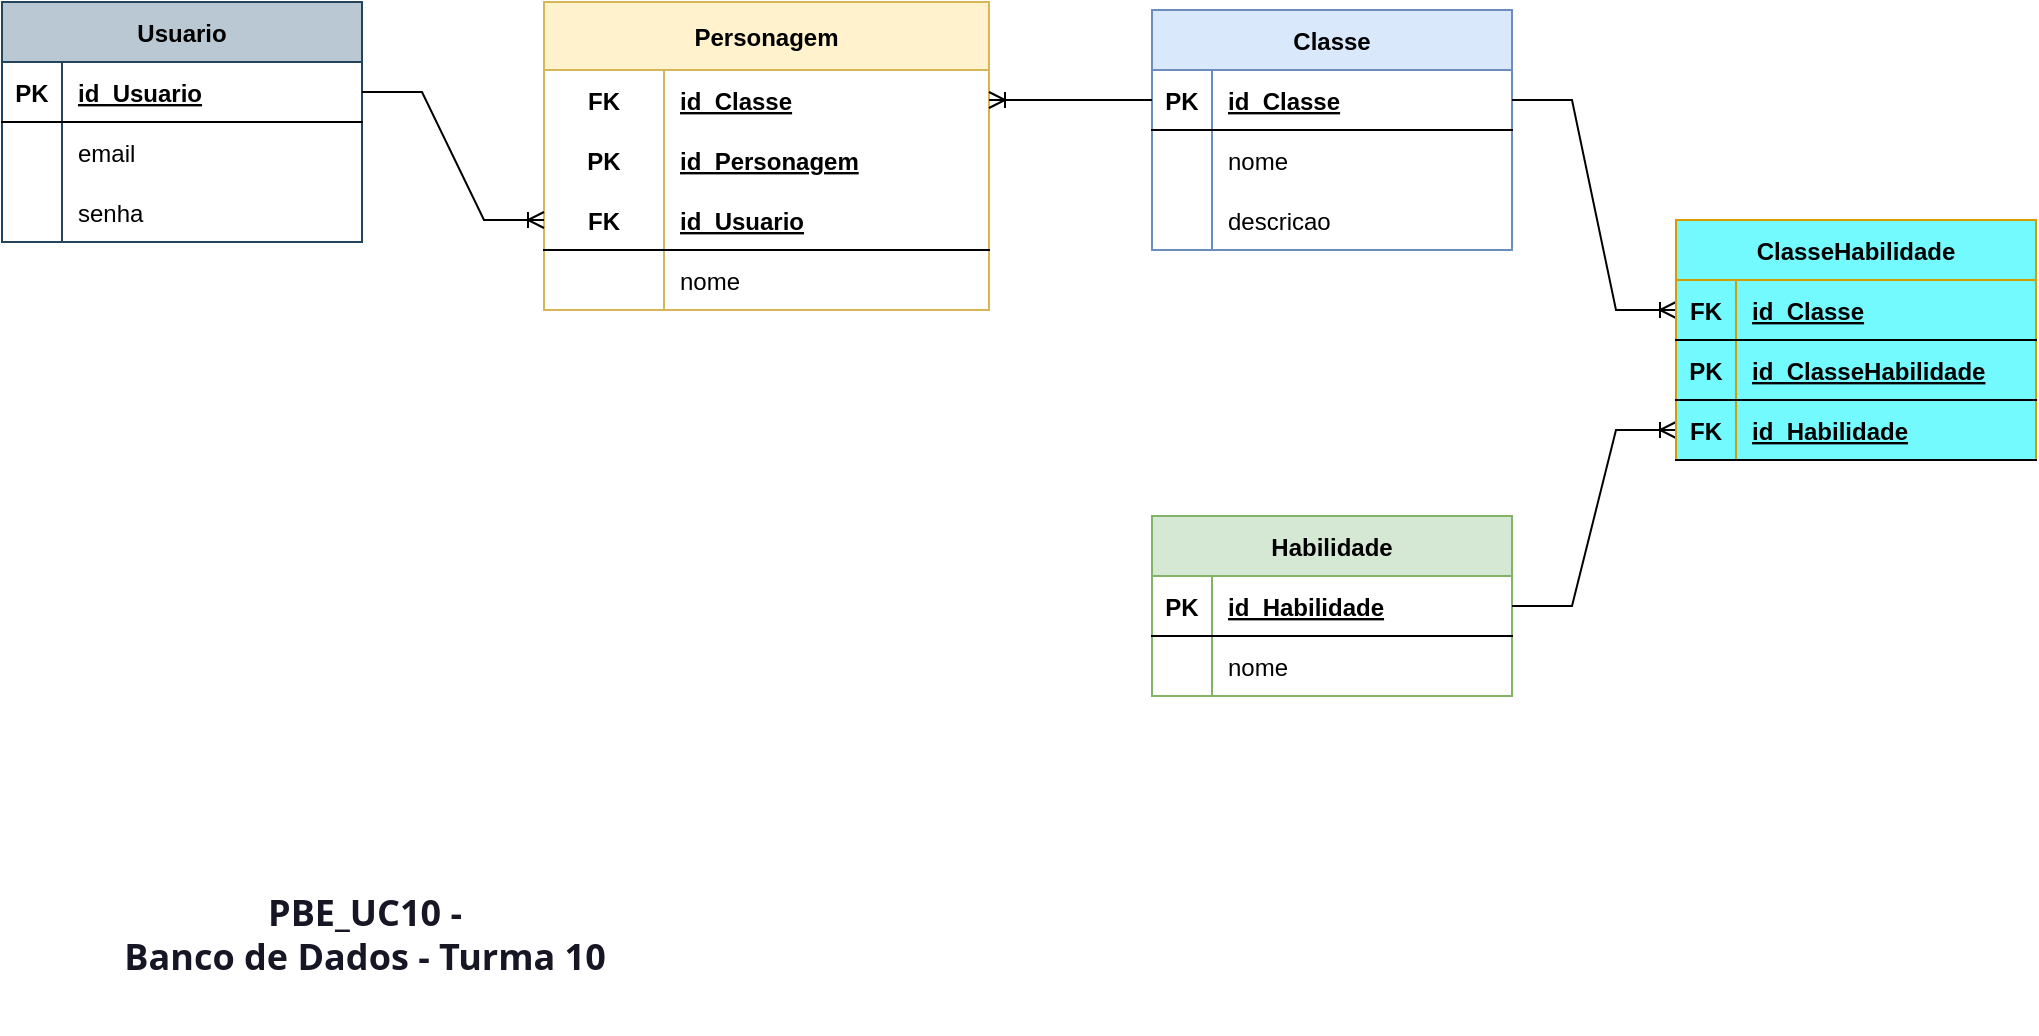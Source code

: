 <mxfile version="20.3.0" type="device"><diagram id="mL99GQ-fVfez8wTo7PVU" name="Page-1"><mxGraphModel dx="1298" dy="801" grid="0" gridSize="10" guides="1" tooltips="1" connect="1" arrows="1" fold="1" page="1" pageScale="1" pageWidth="1169" pageHeight="827" math="0" shadow="0"><root><mxCell id="0"/><mxCell id="1" parent="0"/><mxCell id="1oETG8QLc81Qo7C7khMK-1" value="Usuario" style="shape=table;startSize=30;container=1;collapsible=1;childLayout=tableLayout;fixedRows=1;rowLines=0;fontStyle=1;align=center;resizeLast=1;fontSize=12;fillColor=#bac8d3;strokeColor=#23445d;" vertex="1" parent="1"><mxGeometry x="76" y="208" width="180" height="120" as="geometry"/></mxCell><mxCell id="1oETG8QLc81Qo7C7khMK-2" value="" style="shape=tableRow;horizontal=0;startSize=0;swimlaneHead=0;swimlaneBody=0;fillColor=none;collapsible=0;dropTarget=0;points=[[0,0.5],[1,0.5]];portConstraint=eastwest;top=0;left=0;right=0;bottom=1;fontSize=12;" vertex="1" parent="1oETG8QLc81Qo7C7khMK-1"><mxGeometry y="30" width="180" height="30" as="geometry"/></mxCell><mxCell id="1oETG8QLc81Qo7C7khMK-3" value="PK" style="shape=partialRectangle;connectable=0;fillColor=none;top=0;left=0;bottom=0;right=0;fontStyle=1;overflow=hidden;fontSize=12;" vertex="1" parent="1oETG8QLc81Qo7C7khMK-2"><mxGeometry width="30" height="30" as="geometry"><mxRectangle width="30" height="30" as="alternateBounds"/></mxGeometry></mxCell><mxCell id="1oETG8QLc81Qo7C7khMK-4" value="id_Usuario" style="shape=partialRectangle;connectable=0;fillColor=none;top=0;left=0;bottom=0;right=0;align=left;spacingLeft=6;fontStyle=5;overflow=hidden;fontSize=12;" vertex="1" parent="1oETG8QLc81Qo7C7khMK-2"><mxGeometry x="30" width="150" height="30" as="geometry"><mxRectangle width="150" height="30" as="alternateBounds"/></mxGeometry></mxCell><mxCell id="1oETG8QLc81Qo7C7khMK-5" value="" style="shape=tableRow;horizontal=0;startSize=0;swimlaneHead=0;swimlaneBody=0;fillColor=none;collapsible=0;dropTarget=0;points=[[0,0.5],[1,0.5]];portConstraint=eastwest;top=0;left=0;right=0;bottom=0;fontSize=12;" vertex="1" parent="1oETG8QLc81Qo7C7khMK-1"><mxGeometry y="60" width="180" height="30" as="geometry"/></mxCell><mxCell id="1oETG8QLc81Qo7C7khMK-6" value="" style="shape=partialRectangle;connectable=0;fillColor=none;top=0;left=0;bottom=0;right=0;editable=1;overflow=hidden;fontSize=12;" vertex="1" parent="1oETG8QLc81Qo7C7khMK-5"><mxGeometry width="30" height="30" as="geometry"><mxRectangle width="30" height="30" as="alternateBounds"/></mxGeometry></mxCell><mxCell id="1oETG8QLc81Qo7C7khMK-7" value="email" style="shape=partialRectangle;connectable=0;fillColor=none;top=0;left=0;bottom=0;right=0;align=left;spacingLeft=6;overflow=hidden;fontSize=12;" vertex="1" parent="1oETG8QLc81Qo7C7khMK-5"><mxGeometry x="30" width="150" height="30" as="geometry"><mxRectangle width="150" height="30" as="alternateBounds"/></mxGeometry></mxCell><mxCell id="1oETG8QLc81Qo7C7khMK-8" value="" style="shape=tableRow;horizontal=0;startSize=0;swimlaneHead=0;swimlaneBody=0;fillColor=none;collapsible=0;dropTarget=0;points=[[0,0.5],[1,0.5]];portConstraint=eastwest;top=0;left=0;right=0;bottom=0;fontSize=12;" vertex="1" parent="1oETG8QLc81Qo7C7khMK-1"><mxGeometry y="90" width="180" height="30" as="geometry"/></mxCell><mxCell id="1oETG8QLc81Qo7C7khMK-9" value="" style="shape=partialRectangle;connectable=0;fillColor=none;top=0;left=0;bottom=0;right=0;editable=1;overflow=hidden;fontSize=12;" vertex="1" parent="1oETG8QLc81Qo7C7khMK-8"><mxGeometry width="30" height="30" as="geometry"><mxRectangle width="30" height="30" as="alternateBounds"/></mxGeometry></mxCell><mxCell id="1oETG8QLc81Qo7C7khMK-10" value="senha" style="shape=partialRectangle;connectable=0;fillColor=none;top=0;left=0;bottom=0;right=0;align=left;spacingLeft=6;overflow=hidden;fontSize=12;" vertex="1" parent="1oETG8QLc81Qo7C7khMK-8"><mxGeometry x="30" width="150" height="30" as="geometry"><mxRectangle width="150" height="30" as="alternateBounds"/></mxGeometry></mxCell><mxCell id="1oETG8QLc81Qo7C7khMK-11" value="Classe" style="shape=table;startSize=30;container=1;collapsible=1;childLayout=tableLayout;fixedRows=1;rowLines=0;fontStyle=1;align=center;resizeLast=1;fontSize=12;fillColor=#dae8fc;strokeColor=#6c8ebf;" vertex="1" parent="1"><mxGeometry x="651" y="212" width="180" height="120" as="geometry"/></mxCell><mxCell id="1oETG8QLc81Qo7C7khMK-12" value="" style="shape=tableRow;horizontal=0;startSize=0;swimlaneHead=0;swimlaneBody=0;fillColor=none;collapsible=0;dropTarget=0;points=[[0,0.5],[1,0.5]];portConstraint=eastwest;top=0;left=0;right=0;bottom=1;fontSize=12;" vertex="1" parent="1oETG8QLc81Qo7C7khMK-11"><mxGeometry y="30" width="180" height="30" as="geometry"/></mxCell><mxCell id="1oETG8QLc81Qo7C7khMK-13" value="PK" style="shape=partialRectangle;connectable=0;fillColor=none;top=0;left=0;bottom=0;right=0;fontStyle=1;overflow=hidden;fontSize=12;" vertex="1" parent="1oETG8QLc81Qo7C7khMK-12"><mxGeometry width="30" height="30" as="geometry"><mxRectangle width="30" height="30" as="alternateBounds"/></mxGeometry></mxCell><mxCell id="1oETG8QLc81Qo7C7khMK-14" value="id_Classe" style="shape=partialRectangle;connectable=0;fillColor=none;top=0;left=0;bottom=0;right=0;align=left;spacingLeft=6;fontStyle=5;overflow=hidden;fontSize=12;" vertex="1" parent="1oETG8QLc81Qo7C7khMK-12"><mxGeometry x="30" width="150" height="30" as="geometry"><mxRectangle width="150" height="30" as="alternateBounds"/></mxGeometry></mxCell><mxCell id="1oETG8QLc81Qo7C7khMK-15" value="" style="shape=tableRow;horizontal=0;startSize=0;swimlaneHead=0;swimlaneBody=0;fillColor=none;collapsible=0;dropTarget=0;points=[[0,0.5],[1,0.5]];portConstraint=eastwest;top=0;left=0;right=0;bottom=0;fontSize=12;" vertex="1" parent="1oETG8QLc81Qo7C7khMK-11"><mxGeometry y="60" width="180" height="30" as="geometry"/></mxCell><mxCell id="1oETG8QLc81Qo7C7khMK-16" value="" style="shape=partialRectangle;connectable=0;fillColor=none;top=0;left=0;bottom=0;right=0;editable=1;overflow=hidden;fontSize=12;" vertex="1" parent="1oETG8QLc81Qo7C7khMK-15"><mxGeometry width="30" height="30" as="geometry"><mxRectangle width="30" height="30" as="alternateBounds"/></mxGeometry></mxCell><mxCell id="1oETG8QLc81Qo7C7khMK-17" value="nome    " style="shape=partialRectangle;connectable=0;fillColor=none;top=0;left=0;bottom=0;right=0;align=left;spacingLeft=6;overflow=hidden;fontSize=12;" vertex="1" parent="1oETG8QLc81Qo7C7khMK-15"><mxGeometry x="30" width="150" height="30" as="geometry"><mxRectangle width="150" height="30" as="alternateBounds"/></mxGeometry></mxCell><mxCell id="1oETG8QLc81Qo7C7khMK-18" value="" style="shape=tableRow;horizontal=0;startSize=0;swimlaneHead=0;swimlaneBody=0;fillColor=none;collapsible=0;dropTarget=0;points=[[0,0.5],[1,0.5]];portConstraint=eastwest;top=0;left=0;right=0;bottom=0;fontSize=12;" vertex="1" parent="1oETG8QLc81Qo7C7khMK-11"><mxGeometry y="90" width="180" height="30" as="geometry"/></mxCell><mxCell id="1oETG8QLc81Qo7C7khMK-19" value="" style="shape=partialRectangle;connectable=0;fillColor=none;top=0;left=0;bottom=0;right=0;editable=1;overflow=hidden;fontSize=12;" vertex="1" parent="1oETG8QLc81Qo7C7khMK-18"><mxGeometry width="30" height="30" as="geometry"><mxRectangle width="30" height="30" as="alternateBounds"/></mxGeometry></mxCell><mxCell id="1oETG8QLc81Qo7C7khMK-20" value="descricao" style="shape=partialRectangle;connectable=0;fillColor=none;top=0;left=0;bottom=0;right=0;align=left;spacingLeft=6;overflow=hidden;fontSize=12;" vertex="1" parent="1oETG8QLc81Qo7C7khMK-18"><mxGeometry x="30" width="150" height="30" as="geometry"><mxRectangle width="150" height="30" as="alternateBounds"/></mxGeometry></mxCell><mxCell id="1oETG8QLc81Qo7C7khMK-21" value="Personagem" style="shape=table;startSize=34;container=1;collapsible=1;childLayout=tableLayout;fixedRows=1;rowLines=0;fontStyle=1;align=center;resizeLast=1;fontSize=12;fillColor=#fff2cc;strokeColor=#d6b656;" vertex="1" parent="1"><mxGeometry x="347" y="208" width="222.5" height="154" as="geometry"/></mxCell><mxCell id="1oETG8QLc81Qo7C7khMK-22" style="shape=tableRow;horizontal=0;startSize=0;swimlaneHead=0;swimlaneBody=0;fillColor=none;collapsible=0;dropTarget=0;points=[[0,0.5],[1,0.5]];portConstraint=eastwest;top=0;left=0;right=0;bottom=0;fontSize=12;" vertex="1" parent="1oETG8QLc81Qo7C7khMK-21"><mxGeometry y="34" width="222.5" height="30" as="geometry"/></mxCell><mxCell id="1oETG8QLc81Qo7C7khMK-23" value="FK" style="shape=partialRectangle;connectable=0;fillColor=none;top=0;left=0;bottom=0;right=0;fontStyle=1;overflow=hidden;fontSize=12;" vertex="1" parent="1oETG8QLc81Qo7C7khMK-22"><mxGeometry width="60" height="30" as="geometry"><mxRectangle width="60" height="30" as="alternateBounds"/></mxGeometry></mxCell><mxCell id="1oETG8QLc81Qo7C7khMK-24" value="id_Classe" style="shape=partialRectangle;connectable=0;fillColor=none;top=0;left=0;bottom=0;right=0;align=left;spacingLeft=6;fontStyle=5;overflow=hidden;fontSize=12;" vertex="1" parent="1oETG8QLc81Qo7C7khMK-22"><mxGeometry x="60" width="162.5" height="30" as="geometry"><mxRectangle width="162.5" height="30" as="alternateBounds"/></mxGeometry></mxCell><mxCell id="1oETG8QLc81Qo7C7khMK-25" value="" style="shape=tableRow;horizontal=0;startSize=0;swimlaneHead=0;swimlaneBody=0;fillColor=none;collapsible=0;dropTarget=0;points=[[0,0.5],[1,0.5]];portConstraint=eastwest;top=0;left=0;right=0;bottom=0;fontSize=12;" vertex="1" parent="1oETG8QLc81Qo7C7khMK-21"><mxGeometry y="64" width="222.5" height="30" as="geometry"/></mxCell><mxCell id="1oETG8QLc81Qo7C7khMK-26" value="PK" style="shape=partialRectangle;connectable=0;fillColor=none;top=0;left=0;bottom=0;right=0;fontStyle=1;overflow=hidden;fontSize=12;" vertex="1" parent="1oETG8QLc81Qo7C7khMK-25"><mxGeometry width="60" height="30" as="geometry"><mxRectangle width="60" height="30" as="alternateBounds"/></mxGeometry></mxCell><mxCell id="1oETG8QLc81Qo7C7khMK-27" value="id_Personagem" style="shape=partialRectangle;connectable=0;fillColor=none;top=0;left=0;bottom=0;right=0;align=left;spacingLeft=6;fontStyle=5;overflow=hidden;fontSize=12;" vertex="1" parent="1oETG8QLc81Qo7C7khMK-25"><mxGeometry x="60" width="162.5" height="30" as="geometry"><mxRectangle width="162.5" height="30" as="alternateBounds"/></mxGeometry></mxCell><mxCell id="1oETG8QLc81Qo7C7khMK-28" value="" style="shape=tableRow;horizontal=0;startSize=0;swimlaneHead=0;swimlaneBody=0;fillColor=none;collapsible=0;dropTarget=0;points=[[0,0.5],[1,0.5]];portConstraint=eastwest;top=0;left=0;right=0;bottom=1;fontSize=12;" vertex="1" parent="1oETG8QLc81Qo7C7khMK-21"><mxGeometry y="94" width="222.5" height="30" as="geometry"/></mxCell><mxCell id="1oETG8QLc81Qo7C7khMK-29" value="FK" style="shape=partialRectangle;connectable=0;fillColor=none;top=0;left=0;bottom=0;right=0;fontStyle=1;overflow=hidden;fontSize=12;" vertex="1" parent="1oETG8QLc81Qo7C7khMK-28"><mxGeometry width="60" height="30" as="geometry"><mxRectangle width="60" height="30" as="alternateBounds"/></mxGeometry></mxCell><mxCell id="1oETG8QLc81Qo7C7khMK-30" value="id_Usuario" style="shape=partialRectangle;connectable=0;fillColor=none;top=0;left=0;bottom=0;right=0;align=left;spacingLeft=6;fontStyle=5;overflow=hidden;fontSize=12;" vertex="1" parent="1oETG8QLc81Qo7C7khMK-28"><mxGeometry x="60" width="162.5" height="30" as="geometry"><mxRectangle width="162.5" height="30" as="alternateBounds"/></mxGeometry></mxCell><mxCell id="1oETG8QLc81Qo7C7khMK-31" value="" style="shape=tableRow;horizontal=0;startSize=0;swimlaneHead=0;swimlaneBody=0;fillColor=none;collapsible=0;dropTarget=0;points=[[0,0.5],[1,0.5]];portConstraint=eastwest;top=0;left=0;right=0;bottom=0;fontSize=12;" vertex="1" parent="1oETG8QLc81Qo7C7khMK-21"><mxGeometry y="124" width="222.5" height="30" as="geometry"/></mxCell><mxCell id="1oETG8QLc81Qo7C7khMK-32" value="" style="shape=partialRectangle;connectable=0;fillColor=none;top=0;left=0;bottom=0;right=0;editable=1;overflow=hidden;fontSize=12;" vertex="1" parent="1oETG8QLc81Qo7C7khMK-31"><mxGeometry width="60" height="30" as="geometry"><mxRectangle width="60" height="30" as="alternateBounds"/></mxGeometry></mxCell><mxCell id="1oETG8QLc81Qo7C7khMK-33" value="nome" style="shape=partialRectangle;connectable=0;fillColor=none;top=0;left=0;bottom=0;right=0;align=left;spacingLeft=6;overflow=hidden;fontSize=12;" vertex="1" parent="1oETG8QLc81Qo7C7khMK-31"><mxGeometry x="60" width="162.5" height="30" as="geometry"><mxRectangle width="162.5" height="30" as="alternateBounds"/></mxGeometry></mxCell><mxCell id="1oETG8QLc81Qo7C7khMK-34" value="" style="edgeStyle=entityRelationEdgeStyle;fontSize=12;html=1;endArrow=ERoneToMany;rounded=0;entryX=1;entryY=0.5;entryDx=0;entryDy=0;exitX=0;exitY=0.5;exitDx=0;exitDy=0;" edge="1" parent="1" source="1oETG8QLc81Qo7C7khMK-12" target="1oETG8QLc81Qo7C7khMK-22"><mxGeometry width="100" height="100" relative="1" as="geometry"><mxPoint x="590" y="258" as="sourcePoint"/><mxPoint x="579" y="310" as="targetPoint"/></mxGeometry></mxCell><mxCell id="1oETG8QLc81Qo7C7khMK-35" value="" style="edgeStyle=entityRelationEdgeStyle;fontSize=12;html=1;endArrow=ERoneToMany;rounded=0;exitX=1;exitY=0.5;exitDx=0;exitDy=0;entryX=0;entryY=0.5;entryDx=0;entryDy=0;" edge="1" parent="1" source="1oETG8QLc81Qo7C7khMK-2" target="1oETG8QLc81Qo7C7khMK-28"><mxGeometry width="100" height="100" relative="1" as="geometry"><mxPoint x="470" y="337" as="sourcePoint"/><mxPoint x="570" y="237" as="targetPoint"/></mxGeometry></mxCell><mxCell id="1oETG8QLc81Qo7C7khMK-36" value="" style="shape=partialRectangle;connectable=0;fillColor=none;top=0;left=0;bottom=0;right=0;fontStyle=1;overflow=hidden;fontSize=12;" vertex="1" parent="1"><mxGeometry x="950" y="362" width="30" height="30" as="geometry"><mxRectangle width="30" height="30" as="alternateBounds"/></mxGeometry></mxCell><mxCell id="1oETG8QLc81Qo7C7khMK-37" value="" style="shape=partialRectangle;connectable=0;fillColor=none;top=0;left=0;bottom=0;right=0;fontStyle=1;overflow=hidden;fontSize=12;" vertex="1" parent="1"><mxGeometry x="913" y="371" width="30" height="30" as="geometry"><mxRectangle width="30" height="30" as="alternateBounds"/></mxGeometry></mxCell><mxCell id="1oETG8QLc81Qo7C7khMK-38" value="" style="shape=partialRectangle;connectable=0;fillColor=none;top=0;left=0;bottom=0;right=0;fontStyle=1;overflow=hidden;fontSize=12;" vertex="1" parent="1"><mxGeometry x="913" y="401" width="30" height="30" as="geometry"><mxRectangle width="30" height="30" as="alternateBounds"/></mxGeometry></mxCell><mxCell id="1oETG8QLc81Qo7C7khMK-39" value="" style="edgeStyle=entityRelationEdgeStyle;fontSize=12;html=1;endArrow=ERoneToMany;rounded=0;exitX=1;exitY=0.5;exitDx=0;exitDy=0;entryX=0;entryY=0.5;entryDx=0;entryDy=0;" edge="1" parent="1" source="1oETG8QLc81Qo7C7khMK-12" target="1oETG8QLc81Qo7C7khMK-49"><mxGeometry width="100" height="100" relative="1" as="geometry"><mxPoint x="953.5" y="304" as="sourcePoint"/><mxPoint x="913" y="356" as="targetPoint"/></mxGeometry></mxCell><mxCell id="1oETG8QLc81Qo7C7khMK-40" value="Habilidade" style="shape=table;startSize=30;container=1;collapsible=1;childLayout=tableLayout;fixedRows=1;rowLines=0;fontStyle=1;align=center;resizeLast=1;fontSize=12;fillColor=#d5e8d4;strokeColor=#82b366;" vertex="1" parent="1"><mxGeometry x="651" y="465" width="180" height="90" as="geometry"/></mxCell><mxCell id="1oETG8QLc81Qo7C7khMK-41" value="" style="shape=tableRow;horizontal=0;startSize=0;swimlaneHead=0;swimlaneBody=0;fillColor=none;collapsible=0;dropTarget=0;points=[[0,0.5],[1,0.5]];portConstraint=eastwest;top=0;left=0;right=0;bottom=1;fontSize=12;" vertex="1" parent="1oETG8QLc81Qo7C7khMK-40"><mxGeometry y="30" width="180" height="30" as="geometry"/></mxCell><mxCell id="1oETG8QLc81Qo7C7khMK-42" value="PK" style="shape=partialRectangle;connectable=0;fillColor=none;top=0;left=0;bottom=0;right=0;fontStyle=1;overflow=hidden;fontSize=12;" vertex="1" parent="1oETG8QLc81Qo7C7khMK-41"><mxGeometry width="30" height="30" as="geometry"><mxRectangle width="30" height="30" as="alternateBounds"/></mxGeometry></mxCell><mxCell id="1oETG8QLc81Qo7C7khMK-43" value="id_Habilidade" style="shape=partialRectangle;connectable=0;fillColor=none;top=0;left=0;bottom=0;right=0;align=left;spacingLeft=6;fontStyle=5;overflow=hidden;fontSize=12;" vertex="1" parent="1oETG8QLc81Qo7C7khMK-41"><mxGeometry x="30" width="150" height="30" as="geometry"><mxRectangle width="150" height="30" as="alternateBounds"/></mxGeometry></mxCell><mxCell id="1oETG8QLc81Qo7C7khMK-44" value="" style="shape=tableRow;horizontal=0;startSize=0;swimlaneHead=0;swimlaneBody=0;fillColor=none;collapsible=0;dropTarget=0;points=[[0,0.5],[1,0.5]];portConstraint=eastwest;top=0;left=0;right=0;bottom=0;fontSize=12;" vertex="1" parent="1oETG8QLc81Qo7C7khMK-40"><mxGeometry y="60" width="180" height="30" as="geometry"/></mxCell><mxCell id="1oETG8QLc81Qo7C7khMK-45" value="" style="shape=partialRectangle;connectable=0;fillColor=none;top=0;left=0;bottom=0;right=0;editable=1;overflow=hidden;fontSize=12;" vertex="1" parent="1oETG8QLc81Qo7C7khMK-44"><mxGeometry width="30" height="30" as="geometry"><mxRectangle width="30" height="30" as="alternateBounds"/></mxGeometry></mxCell><mxCell id="1oETG8QLc81Qo7C7khMK-46" value="nome    " style="shape=partialRectangle;connectable=0;fillColor=none;top=0;left=0;bottom=0;right=0;align=left;spacingLeft=6;overflow=hidden;fontSize=12;" vertex="1" parent="1oETG8QLc81Qo7C7khMK-44"><mxGeometry x="30" width="150" height="30" as="geometry"><mxRectangle width="150" height="30" as="alternateBounds"/></mxGeometry></mxCell><mxCell id="1oETG8QLc81Qo7C7khMK-47" value="" style="edgeStyle=entityRelationEdgeStyle;fontSize=12;html=1;endArrow=ERoneToMany;rounded=0;entryX=0;entryY=0.5;entryDx=0;entryDy=0;exitX=1;exitY=0.5;exitDx=0;exitDy=0;" edge="1" parent="1" source="1oETG8QLc81Qo7C7khMK-40" target="1oETG8QLc81Qo7C7khMK-55"><mxGeometry width="100" height="100" relative="1" as="geometry"><mxPoint x="1133" y="416" as="sourcePoint"/><mxPoint x="913" y="416" as="targetPoint"/></mxGeometry></mxCell><mxCell id="1oETG8QLc81Qo7C7khMK-48" value="ClasseHabilidade" style="shape=table;startSize=30;container=1;collapsible=1;childLayout=tableLayout;fixedRows=1;rowLines=0;fontStyle=1;align=center;resizeLast=1;fontSize=12;shadow=0;fillColor=#73FAFF;strokeColor=#d79b00;rounded=0;swimlaneFillColor=#73FAFF;" vertex="1" parent="1"><mxGeometry x="913" y="317" width="180" height="120" as="geometry"/></mxCell><mxCell id="1oETG8QLc81Qo7C7khMK-49" value="" style="shape=tableRow;horizontal=0;startSize=0;swimlaneHead=0;swimlaneBody=0;fillColor=none;collapsible=0;dropTarget=0;points=[[0,0.5],[1,0.5]];portConstraint=eastwest;top=0;left=0;right=0;bottom=1;fontSize=12;" vertex="1" parent="1oETG8QLc81Qo7C7khMK-48"><mxGeometry y="30" width="180" height="30" as="geometry"/></mxCell><mxCell id="1oETG8QLc81Qo7C7khMK-50" value="FK" style="shape=partialRectangle;connectable=0;fillColor=none;top=0;left=0;bottom=0;right=0;fontStyle=1;overflow=hidden;fontSize=12;" vertex="1" parent="1oETG8QLc81Qo7C7khMK-49"><mxGeometry width="30" height="30" as="geometry"><mxRectangle width="30" height="30" as="alternateBounds"/></mxGeometry></mxCell><mxCell id="1oETG8QLc81Qo7C7khMK-51" value="id_Classe" style="shape=partialRectangle;connectable=0;fillColor=none;top=0;left=0;bottom=0;right=0;align=left;spacingLeft=6;fontStyle=5;overflow=hidden;fontSize=12;" vertex="1" parent="1oETG8QLc81Qo7C7khMK-49"><mxGeometry x="30" width="150" height="30" as="geometry"><mxRectangle width="150" height="30" as="alternateBounds"/></mxGeometry></mxCell><mxCell id="1oETG8QLc81Qo7C7khMK-52" value="" style="shape=tableRow;horizontal=0;startSize=0;swimlaneHead=0;swimlaneBody=0;fillColor=none;collapsible=0;dropTarget=0;points=[[0,0.5],[1,0.5]];portConstraint=eastwest;top=0;left=0;right=0;bottom=1;fontSize=12;" vertex="1" parent="1oETG8QLc81Qo7C7khMK-48"><mxGeometry y="60" width="180" height="30" as="geometry"/></mxCell><mxCell id="1oETG8QLc81Qo7C7khMK-53" value="PK" style="shape=partialRectangle;connectable=0;fillColor=none;top=0;left=0;bottom=0;right=0;fontStyle=1;overflow=hidden;fontSize=12;" vertex="1" parent="1oETG8QLc81Qo7C7khMK-52"><mxGeometry width="30" height="30" as="geometry"><mxRectangle width="30" height="30" as="alternateBounds"/></mxGeometry></mxCell><mxCell id="1oETG8QLc81Qo7C7khMK-54" value="id_ClasseHabilidade" style="shape=partialRectangle;connectable=0;fillColor=none;top=0;left=0;bottom=0;right=0;align=left;spacingLeft=6;fontStyle=5;overflow=hidden;fontSize=12;" vertex="1" parent="1oETG8QLc81Qo7C7khMK-52"><mxGeometry x="30" width="150" height="30" as="geometry"><mxRectangle width="150" height="30" as="alternateBounds"/></mxGeometry></mxCell><mxCell id="1oETG8QLc81Qo7C7khMK-55" value="" style="shape=tableRow;horizontal=0;startSize=0;swimlaneHead=0;swimlaneBody=0;fillColor=none;collapsible=0;dropTarget=0;points=[[0,0.5],[1,0.5]];portConstraint=eastwest;top=0;left=0;right=0;bottom=1;fontSize=12;" vertex="1" parent="1oETG8QLc81Qo7C7khMK-48"><mxGeometry y="90" width="180" height="30" as="geometry"/></mxCell><mxCell id="1oETG8QLc81Qo7C7khMK-56" value="FK" style="shape=partialRectangle;connectable=0;fillColor=none;top=0;left=0;bottom=0;right=0;fontStyle=1;overflow=hidden;fontSize=12;" vertex="1" parent="1oETG8QLc81Qo7C7khMK-55"><mxGeometry width="30" height="30" as="geometry"><mxRectangle width="30" height="30" as="alternateBounds"/></mxGeometry></mxCell><mxCell id="1oETG8QLc81Qo7C7khMK-57" value="id_Habilidade" style="shape=partialRectangle;connectable=0;fillColor=none;top=0;left=0;bottom=0;right=0;align=left;spacingLeft=6;fontStyle=5;overflow=hidden;fontSize=12;" vertex="1" parent="1oETG8QLc81Qo7C7khMK-55"><mxGeometry x="30" width="150" height="30" as="geometry"><mxRectangle width="150" height="30" as="alternateBounds"/></mxGeometry></mxCell><mxCell id="1oETG8QLc81Qo7C7khMK-58" value="&lt;span style=&quot;color: rgb(23, 22, 37); font-family: &amp;quot;Open Sans Hebrew&amp;quot;, &amp;quot;Open Sans&amp;quot;, sans-serif; font-size: 18px; background-color: rgb(255, 255, 255);&quot;&gt;PBE_UC10 - &lt;br&gt;Banco de Dados - Turma 10&lt;br style=&quot;font-size: 18px;&quot;&gt;&lt;br style=&quot;font-size: 18px;&quot;&gt;&lt;/span&gt;" style="text;html=1;resizable=0;autosize=1;align=center;verticalAlign=middle;points=[];rounded=0;fontStyle=1;fontSize=18;labelBorderColor=none;" vertex="1" parent="1"><mxGeometry x="130" y="647" width="254" height="77" as="geometry"/></mxCell></root></mxGraphModel></diagram></mxfile>